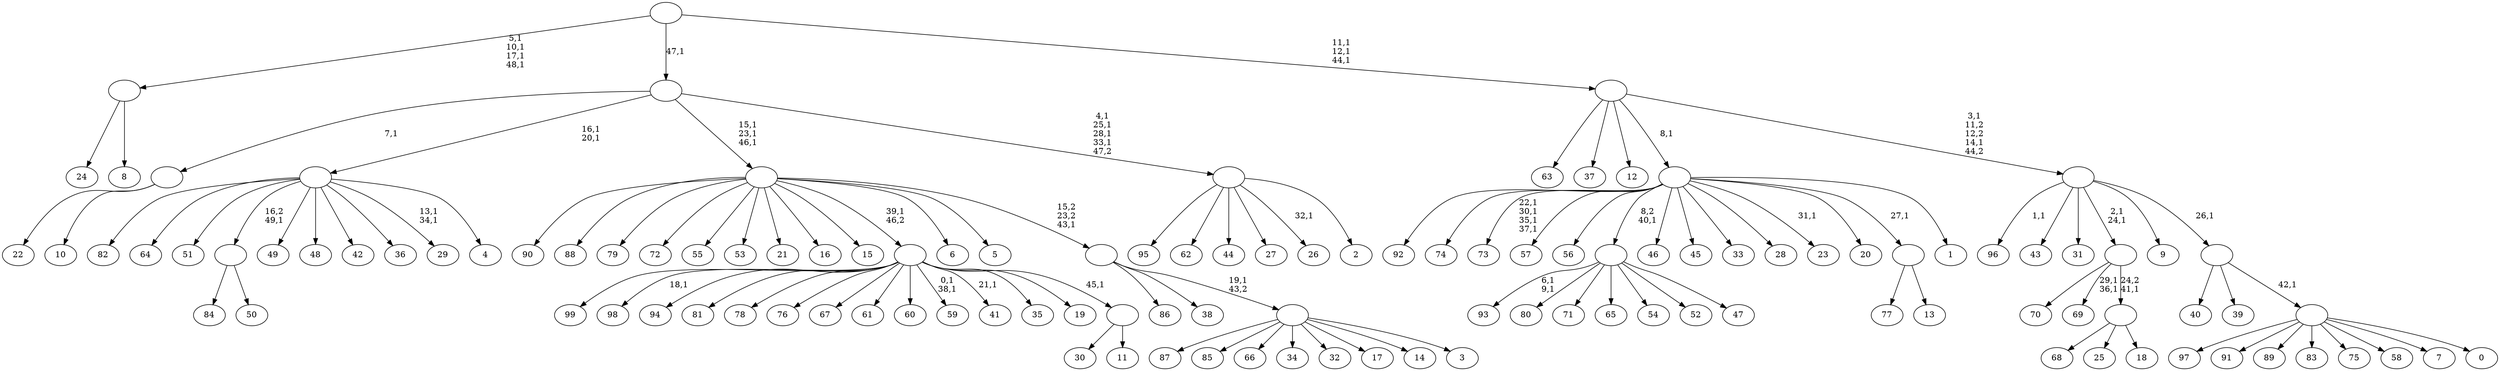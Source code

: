 digraph T {
	150 [label="99"]
	149 [label="98"]
	147 [label="97"]
	146 [label="96"]
	144 [label="95"]
	143 [label="94"]
	142 [label="93"]
	139 [label="92"]
	138 [label="91"]
	137 [label="90"]
	136 [label="89"]
	135 [label="88"]
	134 [label="87"]
	133 [label="86"]
	132 [label="85"]
	131 [label="84"]
	130 [label="83"]
	129 [label="82"]
	128 [label="81"]
	127 [label="80"]
	126 [label="79"]
	125 [label="78"]
	124 [label="77"]
	123 [label="76"]
	122 [label="75"]
	121 [label="74"]
	120 [label="73"]
	115 [label="72"]
	114 [label="71"]
	113 [label="70"]
	112 [label="69"]
	109 [label="68"]
	108 [label="67"]
	107 [label="66"]
	106 [label="65"]
	105 [label="64"]
	104 [label="63"]
	103 [label="62"]
	102 [label="61"]
	101 [label="60"]
	100 [label="59"]
	97 [label="58"]
	96 [label="57"]
	95 [label="56"]
	94 [label="55"]
	93 [label="54"]
	92 [label="53"]
	91 [label="52"]
	90 [label="51"]
	89 [label="50"]
	88 [label=""]
	87 [label="49"]
	86 [label="48"]
	85 [label="47"]
	84 [label=""]
	83 [label="46"]
	82 [label="45"]
	81 [label="44"]
	80 [label="43"]
	79 [label="42"]
	78 [label="41"]
	76 [label="40"]
	75 [label="39"]
	74 [label="38"]
	73 [label="37"]
	72 [label="36"]
	71 [label="35"]
	70 [label="34"]
	69 [label="33"]
	68 [label="32"]
	67 [label="31"]
	66 [label="30"]
	65 [label="29"]
	62 [label="28"]
	61 [label="27"]
	60 [label="26"]
	58 [label="25"]
	57 [label="24"]
	56 [label="23"]
	54 [label="22"]
	53 [label="21"]
	52 [label="20"]
	51 [label="19"]
	50 [label="18"]
	49 [label=""]
	48 [label=""]
	46 [label="17"]
	45 [label="16"]
	44 [label="15"]
	43 [label="14"]
	42 [label="13"]
	41 [label=""]
	40 [label="12"]
	39 [label="11"]
	38 [label=""]
	37 [label=""]
	36 [label="10"]
	35 [label=""]
	34 [label="9"]
	33 [label="8"]
	32 [label=""]
	28 [label="7"]
	27 [label="6"]
	26 [label="5"]
	25 [label="4"]
	24 [label=""]
	22 [label="3"]
	21 [label=""]
	20 [label=""]
	19 [label=""]
	16 [label="2"]
	15 [label=""]
	11 [label=""]
	10 [label="1"]
	9 [label=""]
	8 [label="0"]
	7 [label=""]
	6 [label=""]
	5 [label=""]
	3 [label=""]
	0 [label=""]
	88 -> 131 [label=""]
	88 -> 89 [label=""]
	84 -> 142 [label="6,1\n9,1"]
	84 -> 127 [label=""]
	84 -> 114 [label=""]
	84 -> 106 [label=""]
	84 -> 93 [label=""]
	84 -> 91 [label=""]
	84 -> 85 [label=""]
	49 -> 109 [label=""]
	49 -> 58 [label=""]
	49 -> 50 [label=""]
	48 -> 112 [label="29,1\n36,1"]
	48 -> 113 [label=""]
	48 -> 49 [label="24,2\n41,1"]
	41 -> 124 [label=""]
	41 -> 42 [label=""]
	38 -> 66 [label=""]
	38 -> 39 [label=""]
	37 -> 78 [label="21,1"]
	37 -> 100 [label="0,1\n38,1"]
	37 -> 149 [label="18,1"]
	37 -> 150 [label=""]
	37 -> 143 [label=""]
	37 -> 128 [label=""]
	37 -> 125 [label=""]
	37 -> 123 [label=""]
	37 -> 108 [label=""]
	37 -> 102 [label=""]
	37 -> 101 [label=""]
	37 -> 71 [label=""]
	37 -> 51 [label=""]
	37 -> 38 [label="45,1"]
	35 -> 54 [label=""]
	35 -> 36 [label=""]
	32 -> 57 [label=""]
	32 -> 33 [label=""]
	24 -> 65 [label="13,1\n34,1"]
	24 -> 129 [label=""]
	24 -> 105 [label=""]
	24 -> 90 [label=""]
	24 -> 88 [label="16,2\n49,1"]
	24 -> 87 [label=""]
	24 -> 86 [label=""]
	24 -> 79 [label=""]
	24 -> 72 [label=""]
	24 -> 25 [label=""]
	21 -> 134 [label=""]
	21 -> 132 [label=""]
	21 -> 107 [label=""]
	21 -> 70 [label=""]
	21 -> 68 [label=""]
	21 -> 46 [label=""]
	21 -> 43 [label=""]
	21 -> 22 [label=""]
	20 -> 133 [label=""]
	20 -> 74 [label=""]
	20 -> 21 [label="19,1\n43,2"]
	19 -> 137 [label=""]
	19 -> 135 [label=""]
	19 -> 126 [label=""]
	19 -> 115 [label=""]
	19 -> 94 [label=""]
	19 -> 92 [label=""]
	19 -> 53 [label=""]
	19 -> 45 [label=""]
	19 -> 44 [label=""]
	19 -> 37 [label="39,1\n46,2"]
	19 -> 27 [label=""]
	19 -> 26 [label=""]
	19 -> 20 [label="15,2\n23,2\n43,1"]
	15 -> 60 [label="32,1"]
	15 -> 144 [label=""]
	15 -> 103 [label=""]
	15 -> 81 [label=""]
	15 -> 61 [label=""]
	15 -> 16 [label=""]
	11 -> 15 [label="4,1\n25,1\n28,1\n33,1\n47,2"]
	11 -> 19 [label="15,1\n23,1\n46,1"]
	11 -> 24 [label="16,1\n20,1"]
	11 -> 35 [label="7,1"]
	9 -> 56 [label="31,1"]
	9 -> 120 [label="22,1\n30,1\n35,1\n37,1"]
	9 -> 139 [label=""]
	9 -> 121 [label=""]
	9 -> 96 [label=""]
	9 -> 95 [label=""]
	9 -> 84 [label="8,2\n40,1"]
	9 -> 83 [label=""]
	9 -> 82 [label=""]
	9 -> 69 [label=""]
	9 -> 62 [label=""]
	9 -> 52 [label=""]
	9 -> 41 [label="27,1"]
	9 -> 10 [label=""]
	7 -> 147 [label=""]
	7 -> 138 [label=""]
	7 -> 136 [label=""]
	7 -> 130 [label=""]
	7 -> 122 [label=""]
	7 -> 97 [label=""]
	7 -> 28 [label=""]
	7 -> 8 [label=""]
	6 -> 76 [label=""]
	6 -> 75 [label=""]
	6 -> 7 [label="42,1"]
	5 -> 48 [label="2,1\n24,1"]
	5 -> 146 [label="1,1"]
	5 -> 80 [label=""]
	5 -> 67 [label=""]
	5 -> 34 [label=""]
	5 -> 6 [label="26,1"]
	3 -> 5 [label="3,1\n11,2\n12,2\n14,1\n44,2"]
	3 -> 104 [label=""]
	3 -> 73 [label=""]
	3 -> 40 [label=""]
	3 -> 9 [label="8,1"]
	0 -> 3 [label="11,1\n12,1\n44,1"]
	0 -> 32 [label="5,1\n10,1\n17,1\n48,1"]
	0 -> 11 [label="47,1"]
}
